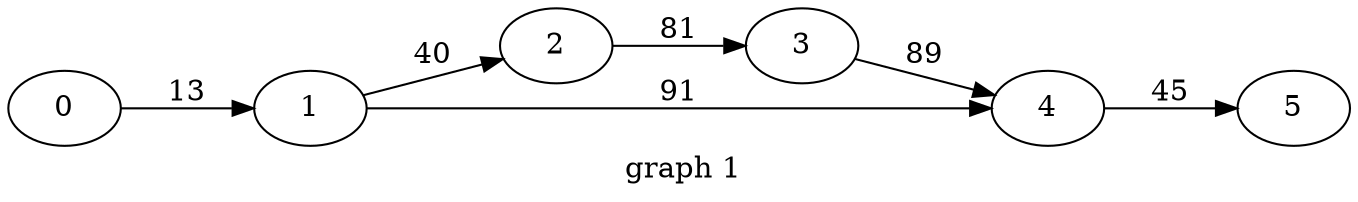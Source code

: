 digraph g{

rankdir = LR
0 -> 1 [label = " 13 "];
1 -> 2 [label = " 40 "];
1 -> 4 [label = " 91 "];
2 -> 3 [label = " 81 "];
3 -> 4 [label = " 89 "];
4 -> 5 [label = " 45 "];

label = " graph 1"
}
